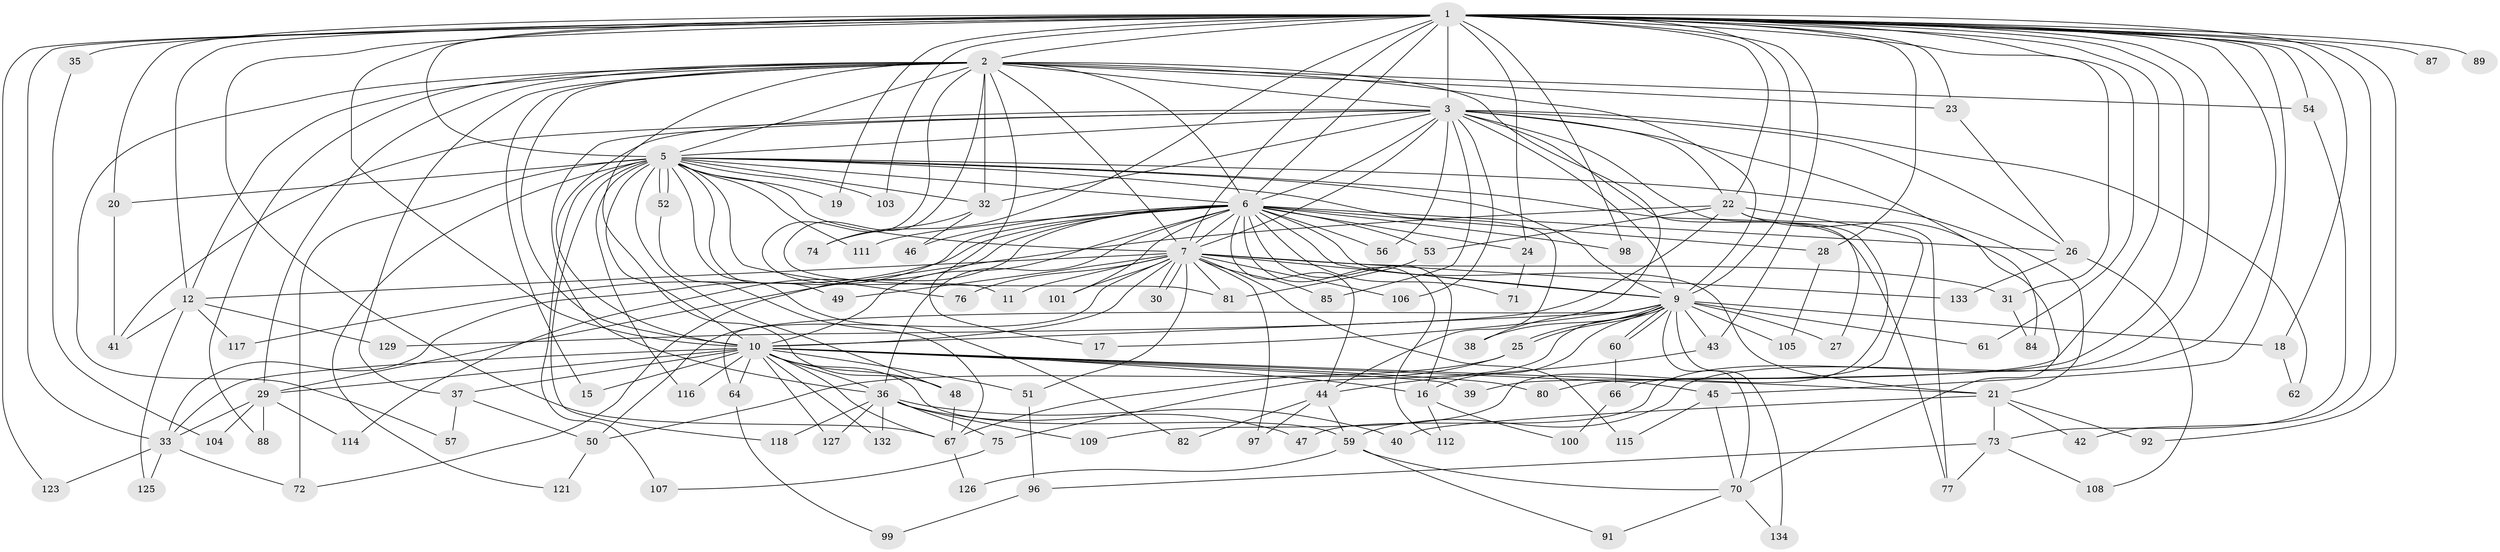 // Generated by graph-tools (version 1.1) at 2025/51/02/27/25 19:51:53]
// undirected, 105 vertices, 241 edges
graph export_dot {
graph [start="1"]
  node [color=gray90,style=filled];
  1 [super="+4"];
  2 [super="+90"];
  3 [super="+14"];
  5 [super="+63"];
  6 [super="+8"];
  7 [super="+13"];
  9 [super="+120"];
  10 [super="+122"];
  11;
  12 [super="+78"];
  15;
  16 [super="+94"];
  17;
  18;
  19;
  20;
  21 [super="+102"];
  22 [super="+58"];
  23;
  24;
  25 [super="+128"];
  26 [super="+55"];
  27;
  28;
  29 [super="+69"];
  30;
  31 [super="+34"];
  32 [super="+113"];
  33 [super="+65"];
  35;
  36 [super="+110"];
  37 [super="+119"];
  38;
  39;
  40;
  41 [super="+79"];
  42;
  43;
  44 [super="+68"];
  45;
  46;
  47;
  48 [super="+131"];
  49;
  50;
  51;
  52 [super="+86"];
  53;
  54;
  56;
  57;
  59 [super="+124"];
  60;
  61;
  62;
  64;
  66;
  67 [super="+130"];
  70 [super="+93"];
  71;
  72 [super="+95"];
  73 [super="+83"];
  74;
  75;
  76;
  77;
  80;
  81;
  82;
  84;
  85;
  87;
  88;
  89;
  91;
  92;
  96;
  97;
  98;
  99;
  100;
  101;
  103;
  104;
  105;
  106;
  107;
  108;
  109;
  111;
  112;
  114;
  115;
  116;
  117;
  118;
  121;
  123;
  125;
  126;
  127;
  129;
  132;
  133;
  134;
  1 -- 2 [weight=2];
  1 -- 3 [weight=3];
  1 -- 5 [weight=2];
  1 -- 6 [weight=4];
  1 -- 7 [weight=2];
  1 -- 9 [weight=2];
  1 -- 10 [weight=2];
  1 -- 12;
  1 -- 18;
  1 -- 19;
  1 -- 20;
  1 -- 22;
  1 -- 24;
  1 -- 28;
  1 -- 35 [weight=2];
  1 -- 39;
  1 -- 42;
  1 -- 43;
  1 -- 45;
  1 -- 47;
  1 -- 67;
  1 -- 74;
  1 -- 80;
  1 -- 87 [weight=2];
  1 -- 89 [weight=2];
  1 -- 103;
  1 -- 123;
  1 -- 59;
  1 -- 23;
  1 -- 92;
  1 -- 31;
  1 -- 33;
  1 -- 98;
  1 -- 54;
  1 -- 61;
  2 -- 3;
  2 -- 5;
  2 -- 6 [weight=2];
  2 -- 7 [weight=2];
  2 -- 9;
  2 -- 10 [weight=2];
  2 -- 11;
  2 -- 15;
  2 -- 17;
  2 -- 23;
  2 -- 29;
  2 -- 37;
  2 -- 38;
  2 -- 48;
  2 -- 54;
  2 -- 57;
  2 -- 88;
  2 -- 12;
  2 -- 81;
  2 -- 32;
  3 -- 5;
  3 -- 6 [weight=2];
  3 -- 7;
  3 -- 9;
  3 -- 10;
  3 -- 27;
  3 -- 32;
  3 -- 56;
  3 -- 62;
  3 -- 85;
  3 -- 106;
  3 -- 109;
  3 -- 84;
  3 -- 22;
  3 -- 41;
  3 -- 26;
  3 -- 36;
  5 -- 6 [weight=2];
  5 -- 7;
  5 -- 9;
  5 -- 10;
  5 -- 19;
  5 -- 20;
  5 -- 21;
  5 -- 32;
  5 -- 44;
  5 -- 48;
  5 -- 49;
  5 -- 52;
  5 -- 52;
  5 -- 76;
  5 -- 77;
  5 -- 103;
  5 -- 107;
  5 -- 111;
  5 -- 116;
  5 -- 118;
  5 -- 121;
  5 -- 82;
  5 -- 72;
  6 -- 7 [weight=2];
  6 -- 9 [weight=2];
  6 -- 10 [weight=2];
  6 -- 16;
  6 -- 24;
  6 -- 26;
  6 -- 28;
  6 -- 33;
  6 -- 36;
  6 -- 46;
  6 -- 53;
  6 -- 71;
  6 -- 72;
  6 -- 98;
  6 -- 101;
  6 -- 111;
  6 -- 112;
  6 -- 114;
  6 -- 21;
  6 -- 117;
  6 -- 56;
  6 -- 44;
  7 -- 9;
  7 -- 10;
  7 -- 11;
  7 -- 12;
  7 -- 30;
  7 -- 30;
  7 -- 49;
  7 -- 50;
  7 -- 51;
  7 -- 76;
  7 -- 81;
  7 -- 85;
  7 -- 97;
  7 -- 101;
  7 -- 106;
  7 -- 115;
  7 -- 133;
  7 -- 31;
  9 -- 10;
  9 -- 16;
  9 -- 17;
  9 -- 18;
  9 -- 25;
  9 -- 25;
  9 -- 27;
  9 -- 38;
  9 -- 43;
  9 -- 60;
  9 -- 60;
  9 -- 61;
  9 -- 64;
  9 -- 75;
  9 -- 105;
  9 -- 134;
  9 -- 70;
  10 -- 15;
  10 -- 21;
  10 -- 29;
  10 -- 36;
  10 -- 37;
  10 -- 39;
  10 -- 45;
  10 -- 51;
  10 -- 59;
  10 -- 64;
  10 -- 67;
  10 -- 80;
  10 -- 116;
  10 -- 132;
  10 -- 127;
  10 -- 33;
  10 -- 48;
  10 -- 16;
  12 -- 41;
  12 -- 117;
  12 -- 125;
  12 -- 129;
  16 -- 100;
  16 -- 112;
  18 -- 62;
  20 -- 41;
  21 -- 40;
  21 -- 42;
  21 -- 73;
  21 -- 92;
  22 -- 53;
  22 -- 66;
  22 -- 77;
  22 -- 129;
  22 -- 29;
  22 -- 70;
  23 -- 26;
  24 -- 71;
  25 -- 50;
  25 -- 67;
  26 -- 108;
  26 -- 133;
  28 -- 105;
  29 -- 114;
  29 -- 88;
  29 -- 104;
  29 -- 33;
  31 -- 84;
  32 -- 46;
  32 -- 74;
  33 -- 125;
  33 -- 72;
  33 -- 123;
  35 -- 104;
  36 -- 40;
  36 -- 47;
  36 -- 75;
  36 -- 109;
  36 -- 118;
  36 -- 132;
  36 -- 127;
  37 -- 57;
  37 -- 50;
  43 -- 44;
  44 -- 59;
  44 -- 82;
  44 -- 97;
  45 -- 70;
  45 -- 115;
  48 -- 67;
  50 -- 121;
  51 -- 96;
  52 -- 67;
  53 -- 81;
  54 -- 73;
  59 -- 70;
  59 -- 91;
  59 -- 126;
  60 -- 66;
  64 -- 99;
  66 -- 100;
  67 -- 126;
  70 -- 91;
  70 -- 134;
  73 -- 96;
  73 -- 108;
  73 -- 77;
  75 -- 107;
  96 -- 99;
}
